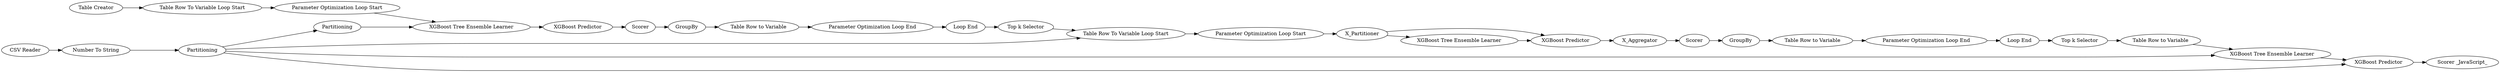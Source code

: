 digraph {
	"1836766241870099705_2" [label="XGBoost Tree Ensemble Learner"]
	"-9028778096453991067_3" [label="Parameter Optimization Loop Start"]
	"7324960104735595978_48" [label="Table Row to Variable"]
	"-9028778096453991067_28" [label="Table Creator"]
	"7324960104735595978_22" [label="XGBoost Predictor"]
	"7324960104735595978_7" [label=Partitioning]
	"-9028778096453991067_19" [label="Table Row to Variable"]
	"1836766241870099705_30" [label="XGBoost Predictor"]
	"-9028778096453991067_2" [label="XGBoost Tree Ensemble Learner"]
	"1836766241870099705_28" [label=X_Partitioner]
	"-9028778096453991067_26" [label="Table Row To Variable Loop Start"]
	"7324960104735595978_47" [label="Top k Selector"]
	"7324960104735595978_1" [label="CSV Reader"]
	"1836766241870099705_34" [label="Table Row To Variable Loop Start"]
	"1836766241870099705_35" [label=Scorer]
	"7324960104735595978_21" [label="XGBoost Tree Ensemble Learner"]
	"1836766241870099705_47" [label=GroupBy]
	"1836766241870099705_45" [label="Table Row to Variable"]
	"7324960104735595978_33" [label="Top k Selector"]
	"1836766241870099705_3" [label="Parameter Optimization Loop Start"]
	"-9028778096453991067_27" [label="Loop End"]
	"-9028778096453991067_4" [label="Parameter Optimization Loop End"]
	"-9028778096453991067_18" [label=Scorer]
	"-9028778096453991067_29" [label=GroupBy]
	"1836766241870099705_46" [label="Parameter Optimization Loop End"]
	"1836766241870099705_44" [label="Loop End"]
	"1836766241870099705_29" [label=X_Aggregator]
	"7324960104735595978_17" [label="Number To String"]
	"7324960104735595978_24" [label=Partitioning]
	"7324960104735595978_51" [label="Scorer _JavaScript_"]
	"-9028778096453991067_8" [label="XGBoost Predictor"]
	"-9028778096453991067_19" -> "-9028778096453991067_4"
	"7324960104735595978_7" -> "7324960104735595978_22"
	"1836766241870099705_30" -> "1836766241870099705_29"
	"1836766241870099705_44" -> "7324960104735595978_47"
	"-9028778096453991067_27" -> "7324960104735595978_33"
	"7324960104735595978_24" -> "-9028778096453991067_2"
	"1836766241870099705_2" -> "1836766241870099705_30"
	"-9028778096453991067_8" -> "-9028778096453991067_18"
	"7324960104735595978_22" -> "7324960104735595978_51"
	"-9028778096453991067_26" -> "-9028778096453991067_3"
	"1836766241870099705_28" -> "1836766241870099705_30"
	"7324960104735595978_48" -> "7324960104735595978_21"
	"1836766241870099705_47" -> "1836766241870099705_45"
	"7324960104735595978_7" -> "7324960104735595978_21"
	"-9028778096453991067_29" -> "-9028778096453991067_19"
	"-9028778096453991067_28" -> "-9028778096453991067_26"
	"7324960104735595978_47" -> "7324960104735595978_48"
	"1836766241870099705_45" -> "1836766241870099705_46"
	"1836766241870099705_29" -> "1836766241870099705_35"
	"7324960104735595978_1" -> "7324960104735595978_17"
	"7324960104735595978_7" -> "1836766241870099705_34"
	"1836766241870099705_34" -> "1836766241870099705_3"
	"7324960104735595978_7" -> "7324960104735595978_24"
	"7324960104735595978_17" -> "7324960104735595978_7"
	"-9028778096453991067_18" -> "-9028778096453991067_29"
	"1836766241870099705_28" -> "1836766241870099705_2"
	"1836766241870099705_3" -> "1836766241870099705_28"
	"1836766241870099705_46" -> "1836766241870099705_44"
	"7324960104735595978_21" -> "7324960104735595978_22"
	"-9028778096453991067_2" -> "-9028778096453991067_8"
	"-9028778096453991067_4" -> "-9028778096453991067_27"
	"7324960104735595978_33" -> "1836766241870099705_34"
	"1836766241870099705_35" -> "1836766241870099705_47"
	"-9028778096453991067_3" -> "-9028778096453991067_2"
	rankdir=LR
}
